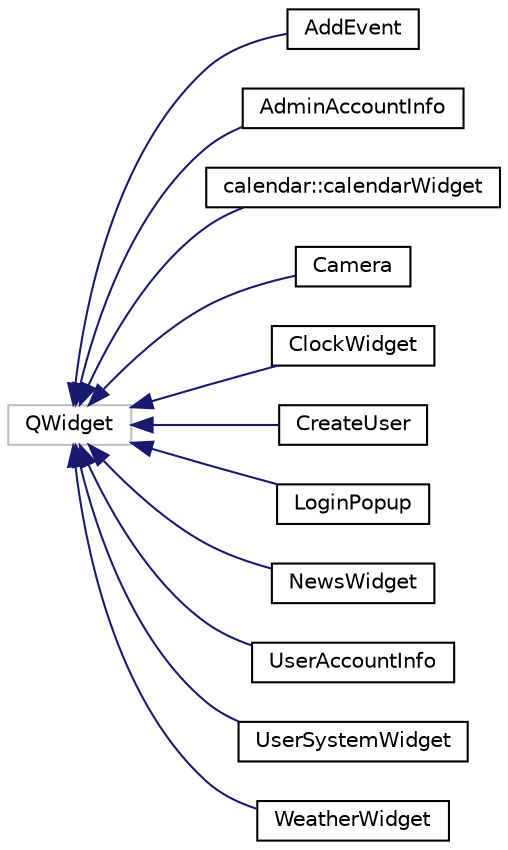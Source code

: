 digraph "Graphical Class Hierarchy"
{
 // LATEX_PDF_SIZE
  edge [fontname="Helvetica",fontsize="10",labelfontname="Helvetica",labelfontsize="10"];
  node [fontname="Helvetica",fontsize="10",shape=record];
  rankdir="LR";
  Node3 [label="QWidget",height=0.2,width=0.4,color="grey75", fillcolor="white", style="filled",tooltip=" "];
  Node3 -> Node0 [dir="back",color="midnightblue",fontsize="10",style="solid",fontname="Helvetica"];
  Node0 [label="AddEvent",height=0.2,width=0.4,color="black", fillcolor="white", style="filled",URL="$classAddEvent.html",tooltip="This class presents an interface to the user to create events to display on the calendar."];
  Node3 -> Node5 [dir="back",color="midnightblue",fontsize="10",style="solid",fontname="Helvetica"];
  Node5 [label="AdminAccountInfo",height=0.2,width=0.4,color="black", fillcolor="white", style="filled",URL="$classAdminAccountInfo.html",tooltip="Displays basic admin account information."];
  Node3 -> Node6 [dir="back",color="midnightblue",fontsize="10",style="solid",fontname="Helvetica"];
  Node6 [label="calendar::calendarWidget",height=0.2,width=0.4,color="black", fillcolor="white", style="filled",URL="$classcalendar_1_1calendarWidget.html",tooltip="responsible for drawing the calendar to the screen."];
  Node3 -> Node7 [dir="back",color="midnightblue",fontsize="10",style="solid",fontname="Helvetica"];
  Node7 [label="Camera",height=0.2,width=0.4,color="black", fillcolor="white", style="filled",URL="$classCamera.html",tooltip="This class configures the QCamera class and creates a QGrpahicsViewFinder so that the camera can be a..."];
  Node3 -> Node8 [dir="back",color="midnightblue",fontsize="10",style="solid",fontname="Helvetica"];
  Node8 [label="ClockWidget",height=0.2,width=0.4,color="black", fillcolor="white", style="filled",URL="$classClockWidget.html",tooltip="Formats the clock for the overlay."];
  Node3 -> Node9 [dir="back",color="midnightblue",fontsize="10",style="solid",fontname="Helvetica"];
  Node9 [label="CreateUser",height=0.2,width=0.4,color="black", fillcolor="white", style="filled",URL="$classCreateUser.html",tooltip="Provides the GUi that admins can use to add new users to the system. It allows them to set username a..."];
  Node3 -> Node10 [dir="back",color="midnightblue",fontsize="10",style="solid",fontname="Helvetica"];
  Node10 [label="LoginPopup",height=0.2,width=0.4,color="black", fillcolor="white", style="filled",URL="$classLoginPopup.html",tooltip="Displays the login page."];
  Node3 -> Node11 [dir="back",color="midnightblue",fontsize="10",style="solid",fontname="Helvetica"];
  Node11 [label="NewsWidget",height=0.2,width=0.4,color="black", fillcolor="white", style="filled",URL="$classNewsWidget.html",tooltip="This class handles the initialization of APIRequest class."];
  Node3 -> Node12 [dir="back",color="midnightblue",fontsize="10",style="solid",fontname="Helvetica"];
  Node12 [label="UserAccountInfo",height=0.2,width=0.4,color="black", fillcolor="white", style="filled",URL="$classUserAccountInfo.html",tooltip="Displayed basic account information."];
  Node3 -> Node13 [dir="back",color="midnightblue",fontsize="10",style="solid",fontname="Helvetica"];
  Node13 [label="UserSystemWidget",height=0.2,width=0.4,color="black", fillcolor="white", style="filled",URL="$classUserSystemWidget.html",tooltip="handles which page to display depending on if there is a user logged in and what kind of user is logg..."];
  Node3 -> Node14 [dir="back",color="midnightblue",fontsize="10",style="solid",fontname="Helvetica"];
  Node14 [label="WeatherWidget",height=0.2,width=0.4,color="black", fillcolor="white", style="filled",URL="$classWeatherWidget.html",tooltip="This class implements all the necessary elements to draw the weather information to the screen."];
}
